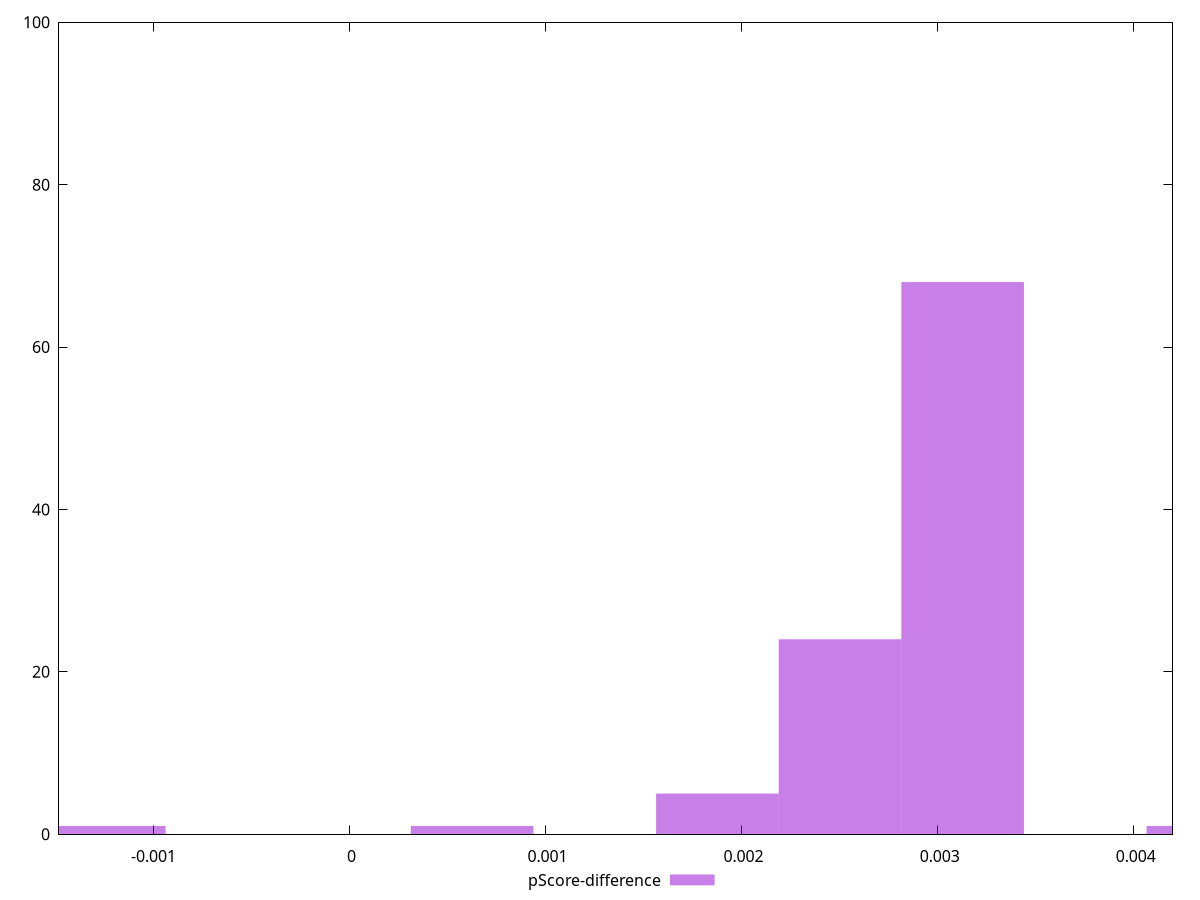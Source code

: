 reset

$pScoreDifference <<EOF
0.004378638455199743 1
0.001876559337942747 5
0.002502079117256996 24
0.0031275988965712453 68
-0.001251039558628498 1
0.000625519779314249 1
EOF

set key outside below
set boxwidth 0.000625519779314249
set xrange [-0.001482142092048111:0.004198120286745821]
set yrange [0:100]
set trange [0:100]
set style fill transparent solid 0.5 noborder
set terminal svg size 640, 490 enhanced background rgb 'white'
set output "report_00026_2021-02-22T21:38:55.199Z/first-cpu-idle/samples/pages+cached/pScore-difference/histogram.svg"

plot $pScoreDifference title "pScore-difference" with boxes

reset
